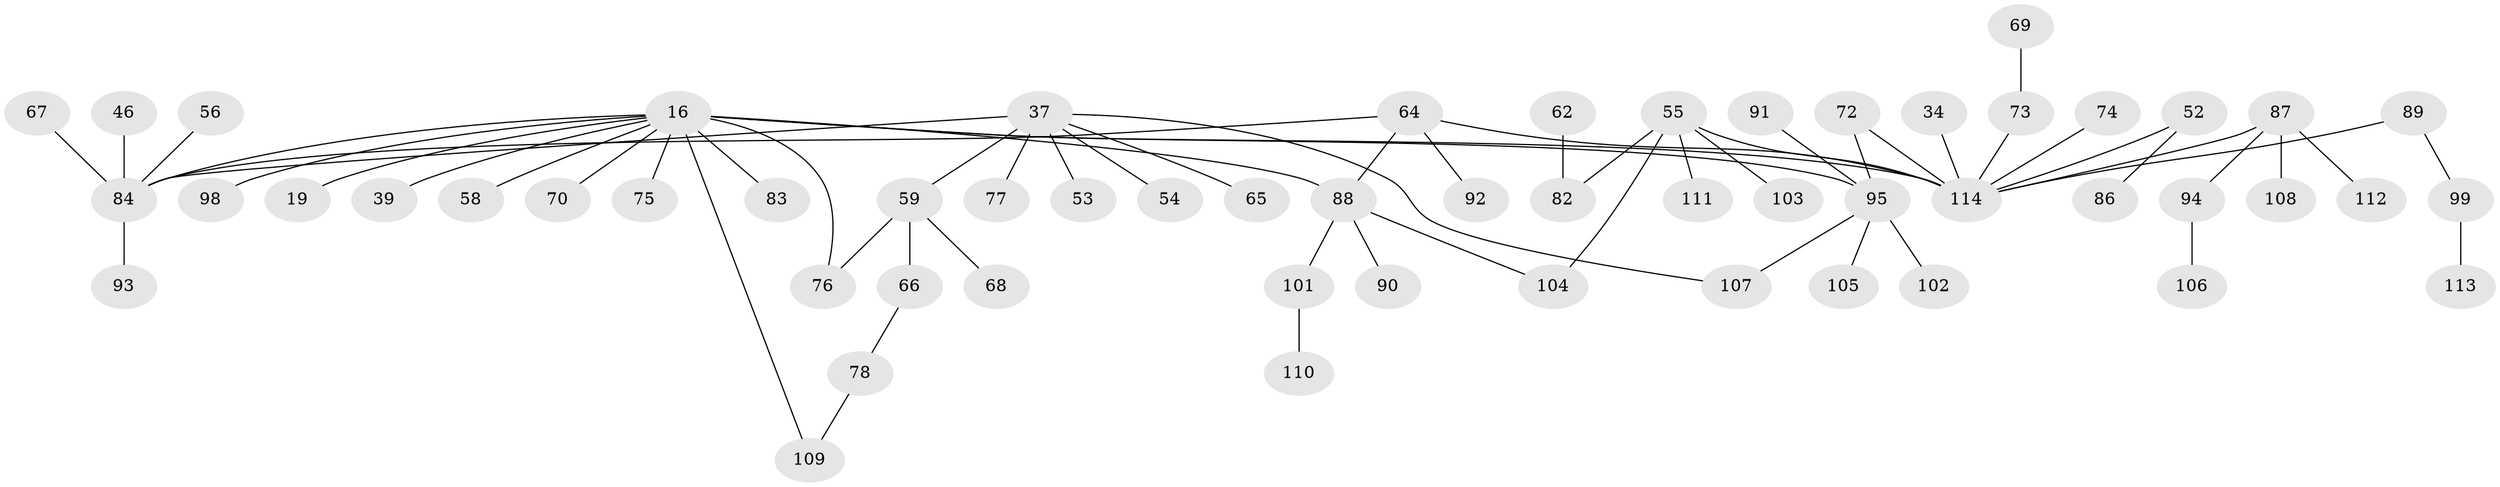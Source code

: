 // original degree distribution, {8: 0.008771929824561403, 6: 0.03508771929824561, 2: 0.3333333333333333, 3: 0.14035087719298245, 4: 0.07894736842105263, 7: 0.008771929824561403, 1: 0.3684210526315789, 5: 0.02631578947368421}
// Generated by graph-tools (version 1.1) at 2025/41/03/09/25 04:41:48]
// undirected, 57 vertices, 63 edges
graph export_dot {
graph [start="1"]
  node [color=gray90,style=filled];
  16 [super="+3+2+4+6"];
  19 [super="+15"];
  34 [super="+27"];
  37 [super="+22"];
  39;
  46;
  52 [super="+33"];
  53 [super="+36"];
  54;
  55 [super="+8"];
  56 [super="+29"];
  58;
  59 [super="+44+45"];
  62;
  64 [super="+10"];
  65;
  66;
  67;
  68;
  69;
  70;
  72 [super="+47"];
  73 [super="+30"];
  74;
  75;
  76;
  77;
  78;
  82 [super="+31"];
  83 [super="+49"];
  84 [super="+71+50+81"];
  86;
  87 [super="+26"];
  88 [super="+63+80"];
  89 [super="+25"];
  90;
  91;
  92;
  93;
  94;
  95 [super="+20+32+48"];
  98;
  99;
  101;
  102 [super="+43"];
  103;
  104 [super="+96"];
  105;
  106;
  107 [super="+100"];
  108;
  109;
  110;
  111;
  112 [super="+51"];
  113;
  114 [super="+42+21+60+1"];
  16 -- 39;
  16 -- 98;
  16 -- 76;
  16 -- 84 [weight=3];
  16 -- 58;
  16 -- 109;
  16 -- 70;
  16 -- 75;
  16 -- 95 [weight=2];
  16 -- 114 [weight=3];
  16 -- 88;
  16 -- 19;
  16 -- 83;
  34 -- 114;
  37 -- 54;
  37 -- 77;
  37 -- 65;
  37 -- 59;
  37 -- 84 [weight=2];
  37 -- 53;
  37 -- 107;
  46 -- 84;
  52 -- 86;
  52 -- 114;
  55 -- 103;
  55 -- 111;
  55 -- 82;
  55 -- 114 [weight=2];
  55 -- 104;
  56 -- 84;
  59 -- 66;
  59 -- 68;
  59 -- 76;
  62 -- 82;
  64 -- 84;
  64 -- 92;
  64 -- 114;
  64 -- 88;
  66 -- 78;
  67 -- 84;
  69 -- 73;
  72 -- 114;
  72 -- 95;
  73 -- 114;
  74 -- 114;
  78 -- 109;
  84 -- 93;
  87 -- 94;
  87 -- 108;
  87 -- 114 [weight=2];
  87 -- 112;
  88 -- 101;
  88 -- 104;
  88 -- 90;
  89 -- 99;
  89 -- 114;
  91 -- 95;
  94 -- 106;
  95 -- 105;
  95 -- 102;
  95 -- 107;
  99 -- 113;
  101 -- 110;
}
